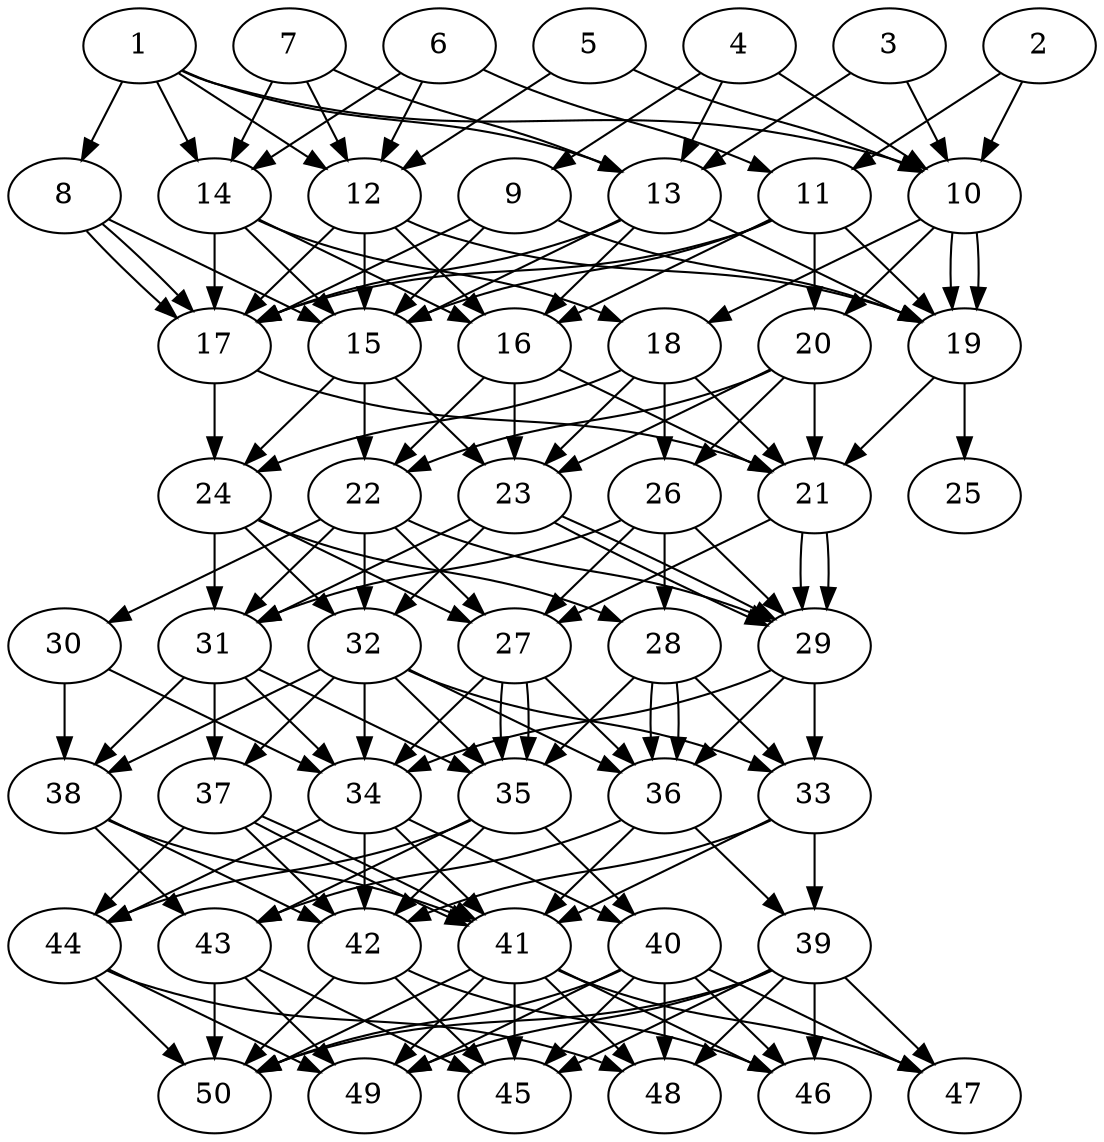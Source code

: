 // DAG automatically generated by daggen at Thu Oct  3 14:07:57 2019
// ./daggen --dot -n 50 --ccr 0.5 --fat 0.5 --regular 0.9 --density 0.9 --mindata 5242880 --maxdata 52428800 
digraph G {
  1 [size="93528064", alpha="0.13", expect_size="46764032"] 
  1 -> 8 [size ="46764032"]
  1 -> 10 [size ="46764032"]
  1 -> 12 [size ="46764032"]
  1 -> 13 [size ="46764032"]
  1 -> 14 [size ="46764032"]
  2 [size="53125120", alpha="0.03", expect_size="26562560"] 
  2 -> 10 [size ="26562560"]
  2 -> 11 [size ="26562560"]
  3 [size="35348480", alpha="0.09", expect_size="17674240"] 
  3 -> 10 [size ="17674240"]
  3 -> 13 [size ="17674240"]
  4 [size="13645824", alpha="0.16", expect_size="6822912"] 
  4 -> 9 [size ="6822912"]
  4 -> 10 [size ="6822912"]
  4 -> 13 [size ="6822912"]
  5 [size="21270528", alpha="0.19", expect_size="10635264"] 
  5 -> 10 [size ="10635264"]
  5 -> 12 [size ="10635264"]
  6 [size="72427520", alpha="0.02", expect_size="36213760"] 
  6 -> 11 [size ="36213760"]
  6 -> 12 [size ="36213760"]
  6 -> 14 [size ="36213760"]
  7 [size="31635456", alpha="0.10", expect_size="15817728"] 
  7 -> 12 [size ="15817728"]
  7 -> 13 [size ="15817728"]
  7 -> 14 [size ="15817728"]
  8 [size="34099200", alpha="0.08", expect_size="17049600"] 
  8 -> 15 [size ="17049600"]
  8 -> 17 [size ="17049600"]
  8 -> 17 [size ="17049600"]
  9 [size="14452736", alpha="0.15", expect_size="7226368"] 
  9 -> 15 [size ="7226368"]
  9 -> 17 [size ="7226368"]
  9 -> 19 [size ="7226368"]
  10 [size="19980288", alpha="0.05", expect_size="9990144"] 
  10 -> 18 [size ="9990144"]
  10 -> 19 [size ="9990144"]
  10 -> 19 [size ="9990144"]
  10 -> 20 [size ="9990144"]
  11 [size="103342080", alpha="0.02", expect_size="51671040"] 
  11 -> 15 [size ="51671040"]
  11 -> 16 [size ="51671040"]
  11 -> 17 [size ="51671040"]
  11 -> 19 [size ="51671040"]
  11 -> 20 [size ="51671040"]
  12 [size="68593664", alpha="0.16", expect_size="34296832"] 
  12 -> 15 [size ="34296832"]
  12 -> 16 [size ="34296832"]
  12 -> 17 [size ="34296832"]
  12 -> 19 [size ="34296832"]
  13 [size="84369408", alpha="0.12", expect_size="42184704"] 
  13 -> 15 [size ="42184704"]
  13 -> 16 [size ="42184704"]
  13 -> 17 [size ="42184704"]
  13 -> 19 [size ="42184704"]
  14 [size="32774144", alpha="0.00", expect_size="16387072"] 
  14 -> 15 [size ="16387072"]
  14 -> 16 [size ="16387072"]
  14 -> 17 [size ="16387072"]
  14 -> 18 [size ="16387072"]
  15 [size="15810560", alpha="0.14", expect_size="7905280"] 
  15 -> 22 [size ="7905280"]
  15 -> 23 [size ="7905280"]
  15 -> 24 [size ="7905280"]
  16 [size="104613888", alpha="0.04", expect_size="52306944"] 
  16 -> 21 [size ="52306944"]
  16 -> 22 [size ="52306944"]
  16 -> 23 [size ="52306944"]
  17 [size="19755008", alpha="0.19", expect_size="9877504"] 
  17 -> 21 [size ="9877504"]
  17 -> 24 [size ="9877504"]
  18 [size="65798144", alpha="0.16", expect_size="32899072"] 
  18 -> 21 [size ="32899072"]
  18 -> 23 [size ="32899072"]
  18 -> 24 [size ="32899072"]
  18 -> 26 [size ="32899072"]
  19 [size="11421696", alpha="0.19", expect_size="5710848"] 
  19 -> 21 [size ="5710848"]
  19 -> 25 [size ="5710848"]
  20 [size="83200000", alpha="0.04", expect_size="41600000"] 
  20 -> 21 [size ="41600000"]
  20 -> 22 [size ="41600000"]
  20 -> 23 [size ="41600000"]
  20 -> 26 [size ="41600000"]
  21 [size="12025856", alpha="0.06", expect_size="6012928"] 
  21 -> 27 [size ="6012928"]
  21 -> 29 [size ="6012928"]
  21 -> 29 [size ="6012928"]
  22 [size="22388736", alpha="0.18", expect_size="11194368"] 
  22 -> 27 [size ="11194368"]
  22 -> 29 [size ="11194368"]
  22 -> 30 [size ="11194368"]
  22 -> 31 [size ="11194368"]
  22 -> 32 [size ="11194368"]
  23 [size="95676416", alpha="0.14", expect_size="47838208"] 
  23 -> 29 [size ="47838208"]
  23 -> 29 [size ="47838208"]
  23 -> 31 [size ="47838208"]
  23 -> 32 [size ="47838208"]
  24 [size="58093568", alpha="0.12", expect_size="29046784"] 
  24 -> 27 [size ="29046784"]
  24 -> 28 [size ="29046784"]
  24 -> 31 [size ="29046784"]
  24 -> 32 [size ="29046784"]
  25 [size="59002880", alpha="0.11", expect_size="29501440"] 
  26 [size="28569600", alpha="0.04", expect_size="14284800"] 
  26 -> 27 [size ="14284800"]
  26 -> 28 [size ="14284800"]
  26 -> 29 [size ="14284800"]
  26 -> 31 [size ="14284800"]
  27 [size="46743552", alpha="0.01", expect_size="23371776"] 
  27 -> 34 [size ="23371776"]
  27 -> 35 [size ="23371776"]
  27 -> 35 [size ="23371776"]
  27 -> 36 [size ="23371776"]
  28 [size="42833920", alpha="0.03", expect_size="21416960"] 
  28 -> 33 [size ="21416960"]
  28 -> 35 [size ="21416960"]
  28 -> 36 [size ="21416960"]
  28 -> 36 [size ="21416960"]
  29 [size="24696832", alpha="0.06", expect_size="12348416"] 
  29 -> 33 [size ="12348416"]
  29 -> 34 [size ="12348416"]
  29 -> 36 [size ="12348416"]
  30 [size="21426176", alpha="0.11", expect_size="10713088"] 
  30 -> 34 [size ="10713088"]
  30 -> 38 [size ="10713088"]
  31 [size="40331264", alpha="0.16", expect_size="20165632"] 
  31 -> 34 [size ="20165632"]
  31 -> 35 [size ="20165632"]
  31 -> 37 [size ="20165632"]
  31 -> 38 [size ="20165632"]
  32 [size="70080512", alpha="0.13", expect_size="35040256"] 
  32 -> 33 [size ="35040256"]
  32 -> 34 [size ="35040256"]
  32 -> 35 [size ="35040256"]
  32 -> 36 [size ="35040256"]
  32 -> 37 [size ="35040256"]
  32 -> 38 [size ="35040256"]
  33 [size="58947584", alpha="0.06", expect_size="29473792"] 
  33 -> 39 [size ="29473792"]
  33 -> 41 [size ="29473792"]
  33 -> 42 [size ="29473792"]
  34 [size="31791104", alpha="0.03", expect_size="15895552"] 
  34 -> 40 [size ="15895552"]
  34 -> 41 [size ="15895552"]
  34 -> 42 [size ="15895552"]
  34 -> 44 [size ="15895552"]
  35 [size="86145024", alpha="0.02", expect_size="43072512"] 
  35 -> 40 [size ="43072512"]
  35 -> 42 [size ="43072512"]
  35 -> 43 [size ="43072512"]
  35 -> 44 [size ="43072512"]
  36 [size="44052480", alpha="0.20", expect_size="22026240"] 
  36 -> 39 [size ="22026240"]
  36 -> 41 [size ="22026240"]
  36 -> 43 [size ="22026240"]
  37 [size="61831168", alpha="0.00", expect_size="30915584"] 
  37 -> 41 [size ="30915584"]
  37 -> 41 [size ="30915584"]
  37 -> 42 [size ="30915584"]
  37 -> 44 [size ="30915584"]
  38 [size="66254848", alpha="0.13", expect_size="33127424"] 
  38 -> 41 [size ="33127424"]
  38 -> 42 [size ="33127424"]
  38 -> 43 [size ="33127424"]
  39 [size="80941056", alpha="0.05", expect_size="40470528"] 
  39 -> 45 [size ="40470528"]
  39 -> 46 [size ="40470528"]
  39 -> 47 [size ="40470528"]
  39 -> 48 [size ="40470528"]
  39 -> 49 [size ="40470528"]
  39 -> 50 [size ="40470528"]
  40 [size="15482880", alpha="0.13", expect_size="7741440"] 
  40 -> 45 [size ="7741440"]
  40 -> 46 [size ="7741440"]
  40 -> 47 [size ="7741440"]
  40 -> 48 [size ="7741440"]
  40 -> 49 [size ="7741440"]
  40 -> 50 [size ="7741440"]
  41 [size="68120576", alpha="0.01", expect_size="34060288"] 
  41 -> 45 [size ="34060288"]
  41 -> 46 [size ="34060288"]
  41 -> 47 [size ="34060288"]
  41 -> 48 [size ="34060288"]
  41 -> 49 [size ="34060288"]
  41 -> 50 [size ="34060288"]
  42 [size="48596992", alpha="0.11", expect_size="24298496"] 
  42 -> 45 [size ="24298496"]
  42 -> 46 [size ="24298496"]
  42 -> 50 [size ="24298496"]
  43 [size="15022080", alpha="0.00", expect_size="7511040"] 
  43 -> 45 [size ="7511040"]
  43 -> 49 [size ="7511040"]
  43 -> 50 [size ="7511040"]
  44 [size="41281536", alpha="0.19", expect_size="20640768"] 
  44 -> 48 [size ="20640768"]
  44 -> 49 [size ="20640768"]
  44 -> 50 [size ="20640768"]
  45 [size="55289856", alpha="0.08", expect_size="27644928"] 
  46 [size="62377984", alpha="0.01", expect_size="31188992"] 
  47 [size="62298112", alpha="0.01", expect_size="31149056"] 
  48 [size="64321536", alpha="0.09", expect_size="32160768"] 
  49 [size="29388800", alpha="0.19", expect_size="14694400"] 
  50 [size="52809728", alpha="0.12", expect_size="26404864"] 
}

